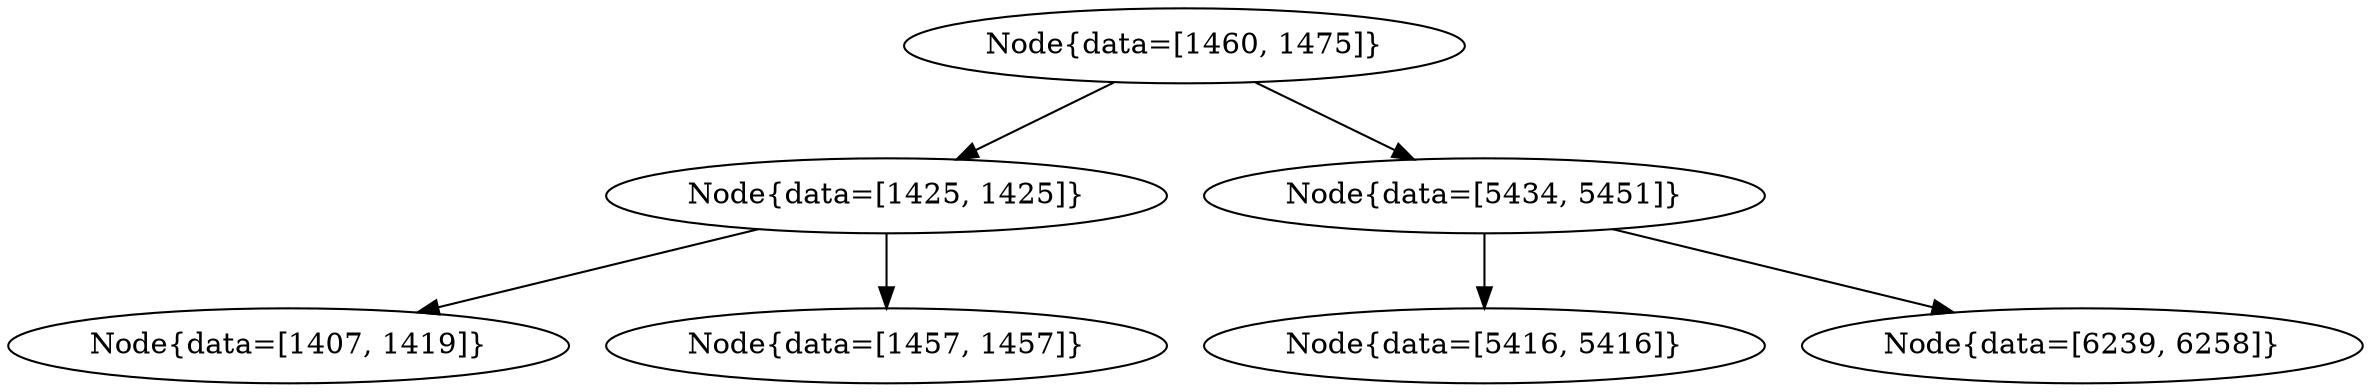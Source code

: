 digraph G{
802659014 [label="Node{data=[1460, 1475]}"]
802659014 -> 303405103
303405103 [label="Node{data=[1425, 1425]}"]
303405103 -> 590480042
590480042 [label="Node{data=[1407, 1419]}"]
303405103 -> 1853720396
1853720396 [label="Node{data=[1457, 1457]}"]
802659014 -> 2104439279
2104439279 [label="Node{data=[5434, 5451]}"]
2104439279 -> 1124407949
1124407949 [label="Node{data=[5416, 5416]}"]
2104439279 -> 1888577301
1888577301 [label="Node{data=[6239, 6258]}"]
}
